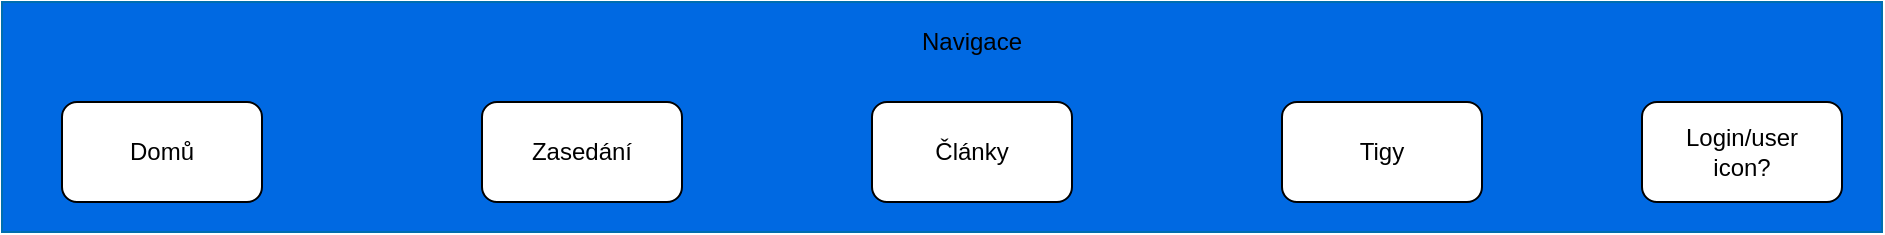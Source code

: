 <mxfile version="13.6.5">
    <diagram id="TYdh8t1CnTH1zjQ4peqP" name="Page-1">
        <mxGraphModel dx="1310" dy="798" grid="1" gridSize="10" guides="1" tooltips="1" connect="1" arrows="1" fold="1" page="1" pageScale="1" pageWidth="1169" pageHeight="827" math="0" shadow="0">
            <root>
                <mxCell id="0"/>
                <mxCell id="1" parent="0"/>
                <mxCell id="26" value="" style="rounded=0;whiteSpace=wrap;html=1;strokeColor=#006EAF;fontColor=#ffffff;fillColor=#0069E2;" vertex="1" parent="1">
                    <mxGeometry x="100" y="50" width="940" height="115" as="geometry"/>
                </mxCell>
                <mxCell id="19" value="" style="group" vertex="1" connectable="0" parent="1">
                    <mxGeometry x="130" y="100" width="100" height="50" as="geometry"/>
                </mxCell>
                <mxCell id="10" value="" style="rounded=1;whiteSpace=wrap;html=1;" parent="19" vertex="1">
                    <mxGeometry width="100" height="50" as="geometry"/>
                </mxCell>
                <mxCell id="9" value="Domů" style="text;html=1;strokeColor=none;fillColor=none;align=center;verticalAlign=middle;whiteSpace=wrap;rounded=0;" parent="19" vertex="1">
                    <mxGeometry x="10" y="5" width="80" height="40" as="geometry"/>
                </mxCell>
                <mxCell id="20" value="" style="group" vertex="1" connectable="0" parent="1">
                    <mxGeometry x="340" y="100" width="100" height="50" as="geometry"/>
                </mxCell>
                <mxCell id="11" value="" style="rounded=1;whiteSpace=wrap;html=1;" parent="20" vertex="1">
                    <mxGeometry width="100" height="50" as="geometry"/>
                </mxCell>
                <mxCell id="12" value="Zasedání" style="text;html=1;strokeColor=none;fillColor=none;align=center;verticalAlign=middle;whiteSpace=wrap;rounded=0;" parent="20" vertex="1">
                    <mxGeometry x="10" y="5" width="80" height="40" as="geometry"/>
                </mxCell>
                <mxCell id="21" value="" style="group" vertex="1" connectable="0" parent="1">
                    <mxGeometry x="535" y="100" width="100" height="50" as="geometry"/>
                </mxCell>
                <mxCell id="13" value="" style="rounded=1;whiteSpace=wrap;html=1;" parent="21" vertex="1">
                    <mxGeometry width="100" height="50" as="geometry"/>
                </mxCell>
                <mxCell id="14" value="Články" style="text;html=1;strokeColor=none;fillColor=none;align=center;verticalAlign=middle;whiteSpace=wrap;rounded=0;" parent="21" vertex="1">
                    <mxGeometry x="10" y="5" width="80" height="40" as="geometry"/>
                </mxCell>
                <mxCell id="23" value="" style="group" vertex="1" connectable="0" parent="1">
                    <mxGeometry x="740" y="100" width="100" height="50" as="geometry"/>
                </mxCell>
                <mxCell id="15" value="" style="rounded=1;whiteSpace=wrap;html=1;" parent="23" vertex="1">
                    <mxGeometry width="100" height="50" as="geometry"/>
                </mxCell>
                <mxCell id="16" value="Tigy" style="text;html=1;strokeColor=none;fillColor=none;align=center;verticalAlign=middle;whiteSpace=wrap;rounded=0;" parent="23" vertex="1">
                    <mxGeometry x="10" y="5" width="80" height="40" as="geometry"/>
                </mxCell>
                <mxCell id="24" value="" style="group" vertex="1" connectable="0" parent="1">
                    <mxGeometry x="920" y="100" width="100" height="50" as="geometry"/>
                </mxCell>
                <mxCell id="17" value="" style="rounded=1;whiteSpace=wrap;html=1;" parent="24" vertex="1">
                    <mxGeometry width="100" height="50" as="geometry"/>
                </mxCell>
                <mxCell id="18" value="Login/user icon?" style="text;html=1;strokeColor=none;fillColor=none;align=center;verticalAlign=middle;whiteSpace=wrap;rounded=0;" parent="24" vertex="1">
                    <mxGeometry x="10" y="5" width="80" height="40" as="geometry"/>
                </mxCell>
                <mxCell id="28" value="Navigace" style="text;html=1;strokeColor=none;fillColor=none;align=center;verticalAlign=middle;whiteSpace=wrap;rounded=0;" vertex="1" parent="1">
                    <mxGeometry x="565" y="60" width="40" height="20" as="geometry"/>
                </mxCell>
            </root>
        </mxGraphModel>
    </diagram>
</mxfile>